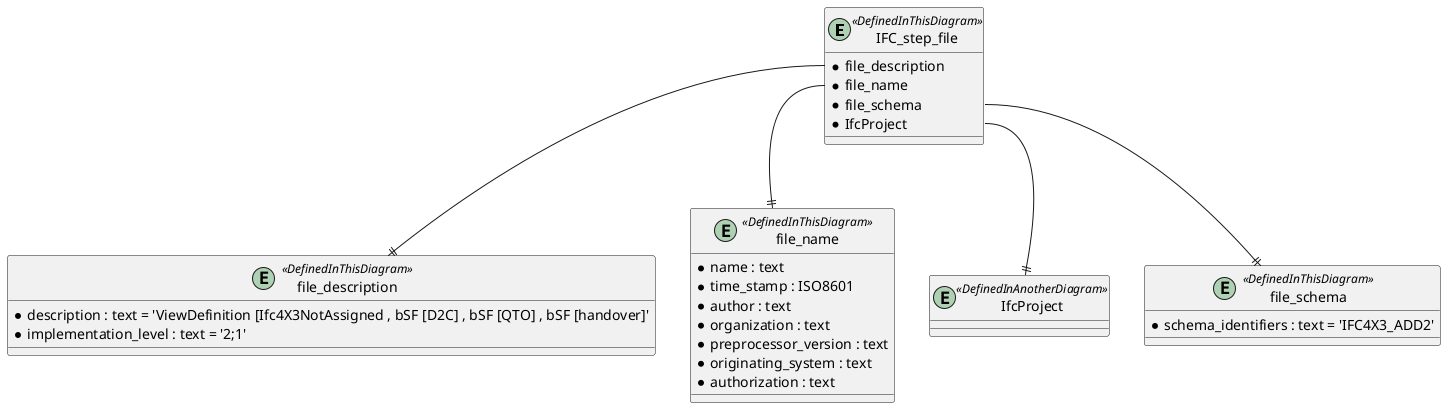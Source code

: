 @startuml 


entity IFC_step_file <<DefinedInThisDiagram>>
{
    *file_description
    *file_name
    *file_schema
    *IfcProject
}

entity file_description <<DefinedInThisDiagram>>
{
  *description : text = 'ViewDefinition [Ifc4X3NotAssigned , bSF [D2C] , bSF [QTO] , bSF [handover]'
  *implementation_level : text = '2;1'
}

entity file_name <<DefinedInThisDiagram>>
{
  *name : text
  *time_stamp : ISO8601
  *author : text
  *organization : text 
  *preprocessor_version : text
  *originating_system : text
  *authorization : text
}

entity IfcProject <<DefinedInAnotherDiagram>>

entity file_schema <<DefinedInThisDiagram>>
{
  *schema_identifiers : text = 'IFC4X3_ADD2'
}


IFC_step_file::file_description--||file_description
IFC_step_file::file_name--||file_name
IFC_step_file::file_schema--||file_schema
IFC_step_file::IfcProject--||IfcProject

@enduml
